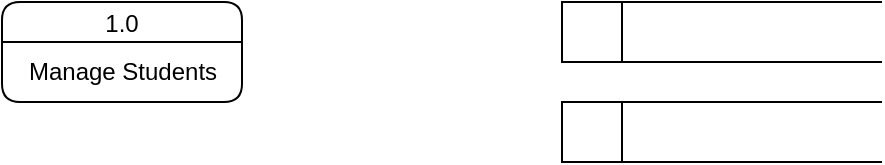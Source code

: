 <mxfile version="22.1.1" type="github">
  <diagram name="Page-1" id="CFHb4FXrexWo8pa2X_ir">
    <mxGraphModel dx="880" dy="468" grid="1" gridSize="10" guides="1" tooltips="1" connect="1" arrows="1" fold="1" page="1" pageScale="1" pageWidth="850" pageHeight="1100" math="0" shadow="0">
      <root>
        <mxCell id="0" />
        <mxCell id="1" parent="0" />
        <mxCell id="7Qbx5zO968uQRB1o4zv0-1" value="" style="html=1;dashed=0;whiteSpace=wrap;shape=mxgraph.dfd.dataStoreID;align=left;spacingLeft=3;points=[[0,0],[0.5,0],[1,0],[0,0.5],[1,0.5],[0,1],[0.5,1],[1,1]];" vertex="1" parent="1">
          <mxGeometry x="600" y="80" width="160" height="30" as="geometry" />
        </mxCell>
        <mxCell id="7Qbx5zO968uQRB1o4zv0-2" value="" style="html=1;dashed=0;whiteSpace=wrap;shape=mxgraph.dfd.dataStoreID;align=left;spacingLeft=3;points=[[0,0],[0.5,0],[1,0],[0,0.5],[1,0.5],[0,1],[0.5,1],[1,1]];" vertex="1" parent="1">
          <mxGeometry x="600" y="130" width="160" height="30" as="geometry" />
        </mxCell>
        <mxCell id="7Qbx5zO968uQRB1o4zv0-12" value="1.0" style="swimlane;fontStyle=0;childLayout=stackLayout;horizontal=1;startSize=20;fillColor=#ffffff;horizontalStack=0;resizeParent=1;resizeParentMax=0;resizeLast=0;collapsible=0;marginBottom=0;swimlaneFillColor=#ffffff;rounded=1;" vertex="1" parent="1">
          <mxGeometry x="320" y="80" width="120" height="50" as="geometry" />
        </mxCell>
        <mxCell id="7Qbx5zO968uQRB1o4zv0-13" value="Manage Students" style="text;html=1;align=center;verticalAlign=middle;resizable=0;points=[];autosize=1;strokeColor=none;fillColor=none;" vertex="1" parent="7Qbx5zO968uQRB1o4zv0-12">
          <mxGeometry y="20" width="120" height="30" as="geometry" />
        </mxCell>
      </root>
    </mxGraphModel>
  </diagram>
</mxfile>
